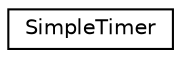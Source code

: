 digraph "Graphical Class Hierarchy"
{
 // LATEX_PDF_SIZE
  edge [fontname="Helvetica",fontsize="10",labelfontname="Helvetica",labelfontsize="10"];
  node [fontname="Helvetica",fontsize="10",shape=record];
  rankdir="LR";
  Node0 [label="SimpleTimer",height=0.2,width=0.4,color="black", fillcolor="white", style="filled",URL="$df/d7d/class_simple_timer.html",tooltip=" "];
}
